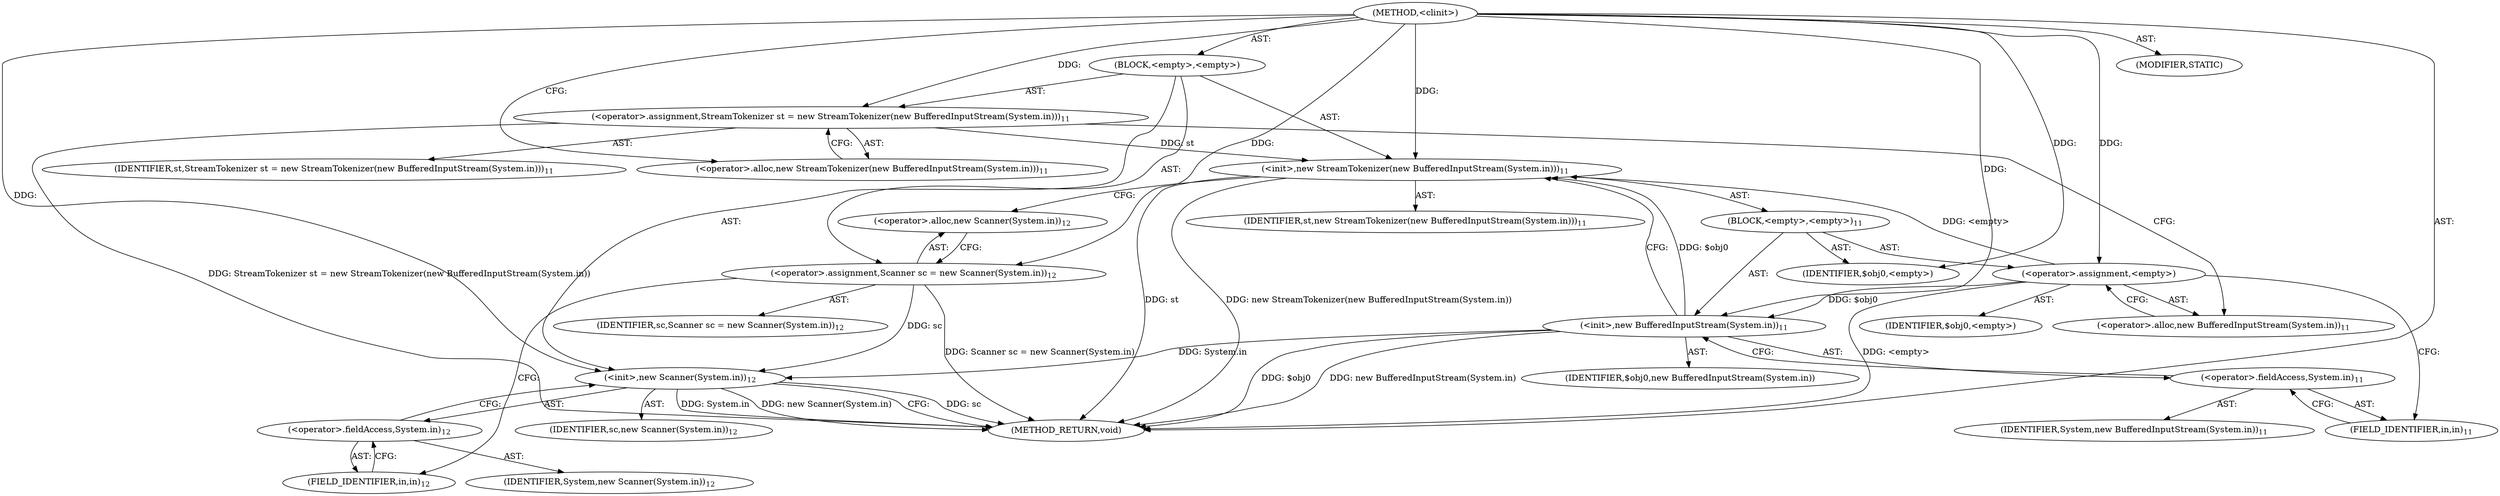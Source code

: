 digraph "&lt;clinit&gt;" {  
"106" [label = <(METHOD,&lt;clinit&gt;)> ]
"107" [label = <(BLOCK,&lt;empty&gt;,&lt;empty&gt;)> ]
"108" [label = <(&lt;operator&gt;.assignment,StreamTokenizer st = new StreamTokenizer(new BufferedInputStream(System.in)))<SUB>11</SUB>> ]
"109" [label = <(IDENTIFIER,st,StreamTokenizer st = new StreamTokenizer(new BufferedInputStream(System.in)))<SUB>11</SUB>> ]
"110" [label = <(&lt;operator&gt;.alloc,new StreamTokenizer(new BufferedInputStream(System.in)))<SUB>11</SUB>> ]
"111" [label = <(&lt;init&gt;,new StreamTokenizer(new BufferedInputStream(System.in)))<SUB>11</SUB>> ]
"3" [label = <(IDENTIFIER,st,new StreamTokenizer(new BufferedInputStream(System.in)))<SUB>11</SUB>> ]
"112" [label = <(BLOCK,&lt;empty&gt;,&lt;empty&gt;)<SUB>11</SUB>> ]
"113" [label = <(&lt;operator&gt;.assignment,&lt;empty&gt;)> ]
"114" [label = <(IDENTIFIER,$obj0,&lt;empty&gt;)> ]
"115" [label = <(&lt;operator&gt;.alloc,new BufferedInputStream(System.in))<SUB>11</SUB>> ]
"116" [label = <(&lt;init&gt;,new BufferedInputStream(System.in))<SUB>11</SUB>> ]
"117" [label = <(IDENTIFIER,$obj0,new BufferedInputStream(System.in))> ]
"118" [label = <(&lt;operator&gt;.fieldAccess,System.in)<SUB>11</SUB>> ]
"119" [label = <(IDENTIFIER,System,new BufferedInputStream(System.in))<SUB>11</SUB>> ]
"120" [label = <(FIELD_IDENTIFIER,in,in)<SUB>11</SUB>> ]
"121" [label = <(IDENTIFIER,$obj0,&lt;empty&gt;)> ]
"122" [label = <(&lt;operator&gt;.assignment,Scanner sc = new Scanner(System.in))<SUB>12</SUB>> ]
"123" [label = <(IDENTIFIER,sc,Scanner sc = new Scanner(System.in))<SUB>12</SUB>> ]
"124" [label = <(&lt;operator&gt;.alloc,new Scanner(System.in))<SUB>12</SUB>> ]
"125" [label = <(&lt;init&gt;,new Scanner(System.in))<SUB>12</SUB>> ]
"5" [label = <(IDENTIFIER,sc,new Scanner(System.in))<SUB>12</SUB>> ]
"126" [label = <(&lt;operator&gt;.fieldAccess,System.in)<SUB>12</SUB>> ]
"127" [label = <(IDENTIFIER,System,new Scanner(System.in))<SUB>12</SUB>> ]
"128" [label = <(FIELD_IDENTIFIER,in,in)<SUB>12</SUB>> ]
"129" [label = <(MODIFIER,STATIC)> ]
"130" [label = <(METHOD_RETURN,void)> ]
  "106" -> "107"  [ label = "AST: "] 
  "106" -> "129"  [ label = "AST: "] 
  "106" -> "130"  [ label = "AST: "] 
  "107" -> "108"  [ label = "AST: "] 
  "107" -> "111"  [ label = "AST: "] 
  "107" -> "122"  [ label = "AST: "] 
  "107" -> "125"  [ label = "AST: "] 
  "108" -> "109"  [ label = "AST: "] 
  "108" -> "110"  [ label = "AST: "] 
  "111" -> "3"  [ label = "AST: "] 
  "111" -> "112"  [ label = "AST: "] 
  "112" -> "113"  [ label = "AST: "] 
  "112" -> "116"  [ label = "AST: "] 
  "112" -> "121"  [ label = "AST: "] 
  "113" -> "114"  [ label = "AST: "] 
  "113" -> "115"  [ label = "AST: "] 
  "116" -> "117"  [ label = "AST: "] 
  "116" -> "118"  [ label = "AST: "] 
  "118" -> "119"  [ label = "AST: "] 
  "118" -> "120"  [ label = "AST: "] 
  "122" -> "123"  [ label = "AST: "] 
  "122" -> "124"  [ label = "AST: "] 
  "125" -> "5"  [ label = "AST: "] 
  "125" -> "126"  [ label = "AST: "] 
  "126" -> "127"  [ label = "AST: "] 
  "126" -> "128"  [ label = "AST: "] 
  "108" -> "115"  [ label = "CFG: "] 
  "111" -> "124"  [ label = "CFG: "] 
  "122" -> "128"  [ label = "CFG: "] 
  "125" -> "130"  [ label = "CFG: "] 
  "110" -> "108"  [ label = "CFG: "] 
  "124" -> "122"  [ label = "CFG: "] 
  "126" -> "125"  [ label = "CFG: "] 
  "113" -> "120"  [ label = "CFG: "] 
  "116" -> "111"  [ label = "CFG: "] 
  "128" -> "126"  [ label = "CFG: "] 
  "115" -> "113"  [ label = "CFG: "] 
  "118" -> "116"  [ label = "CFG: "] 
  "120" -> "118"  [ label = "CFG: "] 
  "106" -> "110"  [ label = "CFG: "] 
  "108" -> "130"  [ label = "DDG: StreamTokenizer st = new StreamTokenizer(new BufferedInputStream(System.in))"] 
  "111" -> "130"  [ label = "DDG: st"] 
  "113" -> "130"  [ label = "DDG: &lt;empty&gt;"] 
  "116" -> "130"  [ label = "DDG: $obj0"] 
  "116" -> "130"  [ label = "DDG: new BufferedInputStream(System.in)"] 
  "111" -> "130"  [ label = "DDG: new StreamTokenizer(new BufferedInputStream(System.in))"] 
  "122" -> "130"  [ label = "DDG: Scanner sc = new Scanner(System.in)"] 
  "125" -> "130"  [ label = "DDG: sc"] 
  "125" -> "130"  [ label = "DDG: System.in"] 
  "125" -> "130"  [ label = "DDG: new Scanner(System.in)"] 
  "106" -> "108"  [ label = "DDG: "] 
  "106" -> "122"  [ label = "DDG: "] 
  "108" -> "111"  [ label = "DDG: st"] 
  "106" -> "111"  [ label = "DDG: "] 
  "113" -> "111"  [ label = "DDG: &lt;empty&gt;"] 
  "116" -> "111"  [ label = "DDG: $obj0"] 
  "122" -> "125"  [ label = "DDG: sc"] 
  "106" -> "125"  [ label = "DDG: "] 
  "116" -> "125"  [ label = "DDG: System.in"] 
  "106" -> "113"  [ label = "DDG: "] 
  "106" -> "121"  [ label = "DDG: "] 
  "113" -> "116"  [ label = "DDG: $obj0"] 
  "106" -> "116"  [ label = "DDG: "] 
}
